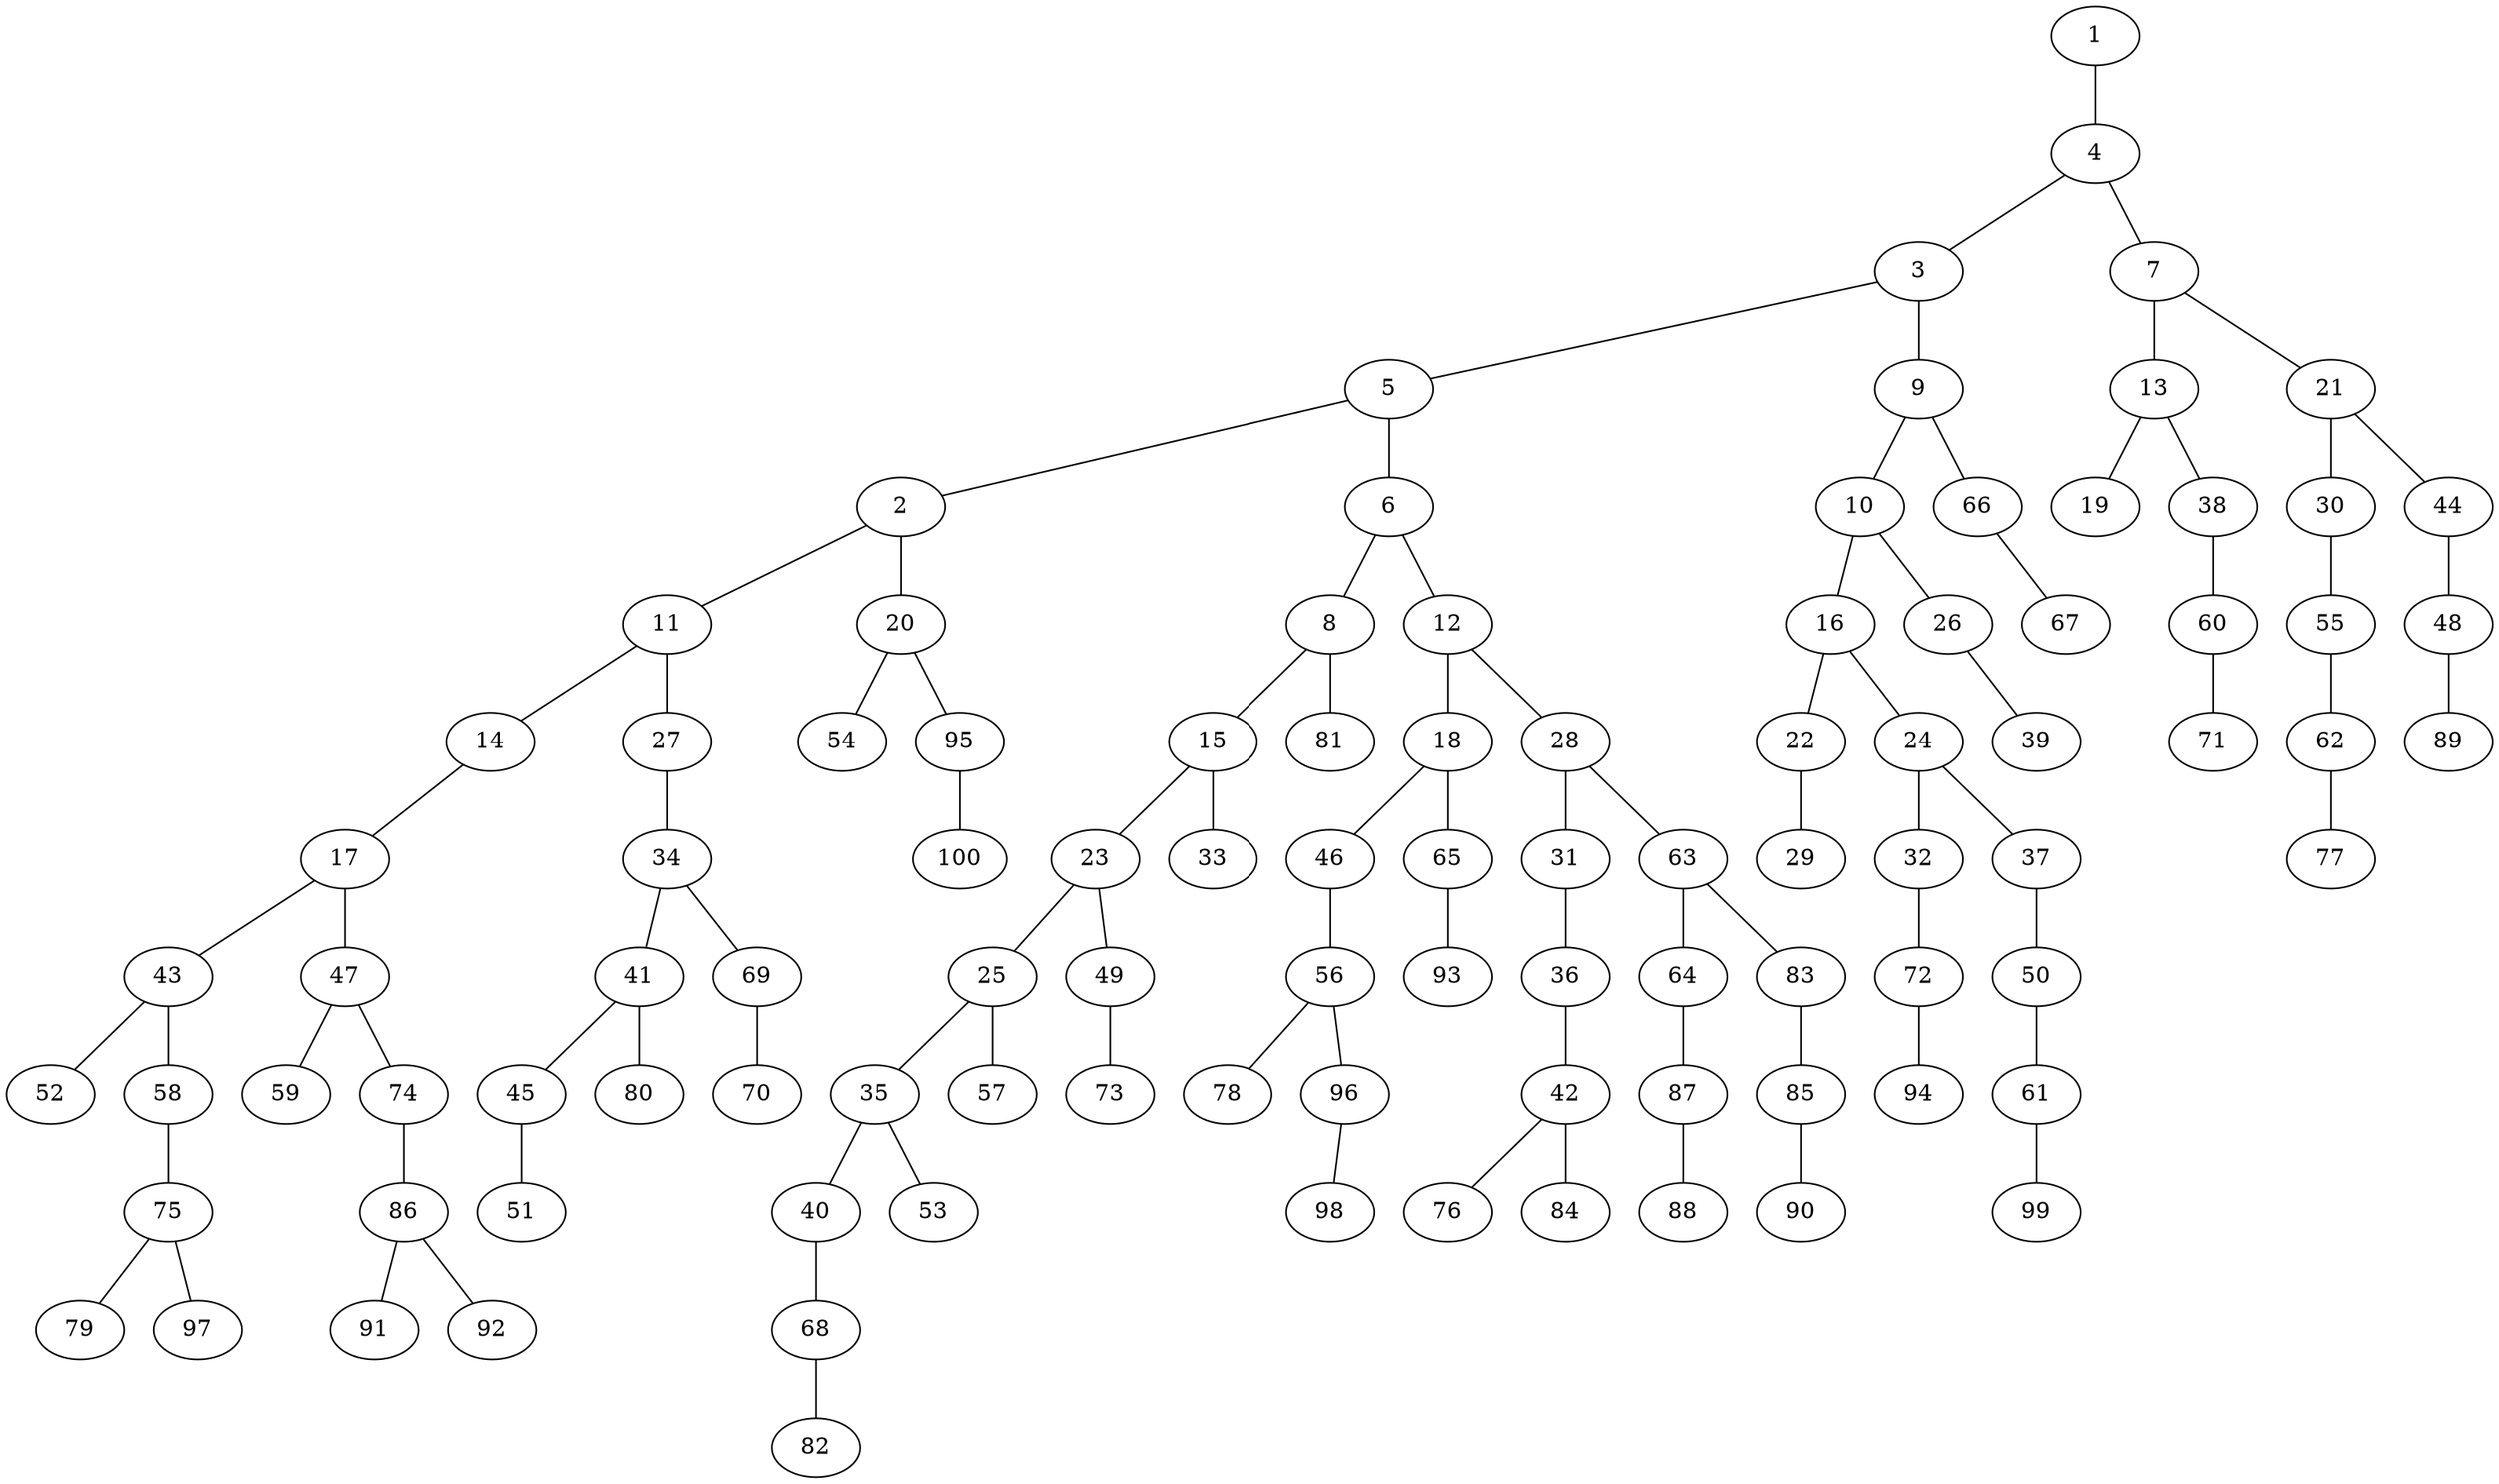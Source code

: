 graph g_m_99{
1--4
4--3
3--5
5--2
2--11
11--14
14--17
17--43
43--52
43--58
58--75
75--79
75--97
17--47
47--59
47--74
74--86
86--91
86--92
11--27
27--34
34--41
41--45
45--51
41--80
34--69
69--70
2--20
20--54
20--95
95--100
5--6
6--8
8--15
15--23
23--25
25--35
35--40
40--68
68--82
35--53
25--57
23--49
49--73
15--33
8--81
6--12
12--18
18--46
46--56
56--78
56--96
96--98
18--65
65--93
12--28
28--31
31--36
36--42
42--76
42--84
28--63
63--64
64--87
87--88
63--83
83--85
85--90
3--9
9--10
10--16
16--22
22--29
16--24
24--32
32--72
72--94
24--37
37--50
50--61
61--99
10--26
26--39
9--66
66--67
4--7
7--13
13--19
13--38
38--60
60--71
7--21
21--30
30--55
55--62
62--77
21--44
44--48
48--89
}
